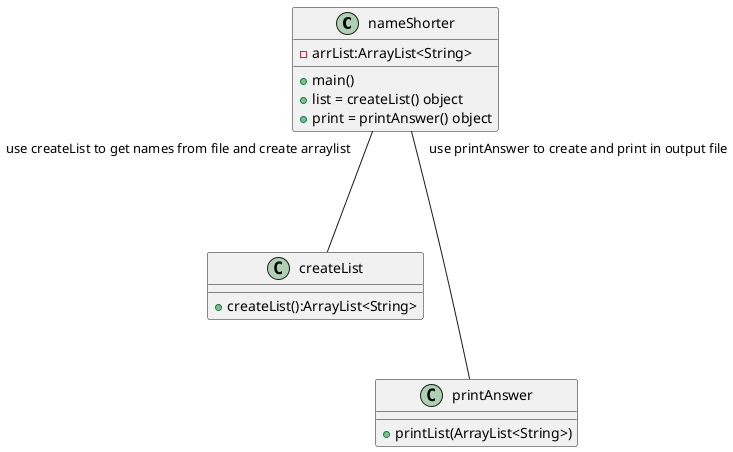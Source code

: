 @startuml
'https://plantuml.com/sequence-diagram

class nameShorter
{
   -arrList:ArrayList<String>
    +main()
    +list = createList() object
    +print = printAnswer() object
}

class createList
{
   +createList():ArrayList<String>
}



class printAnswer
{
    +printList(ArrayList<String>)
}

nameShorter "use createList to get names from file and create arraylist"---createList
nameShorter "use printAnswer to create and print in output file"----printAnswer
@enduml